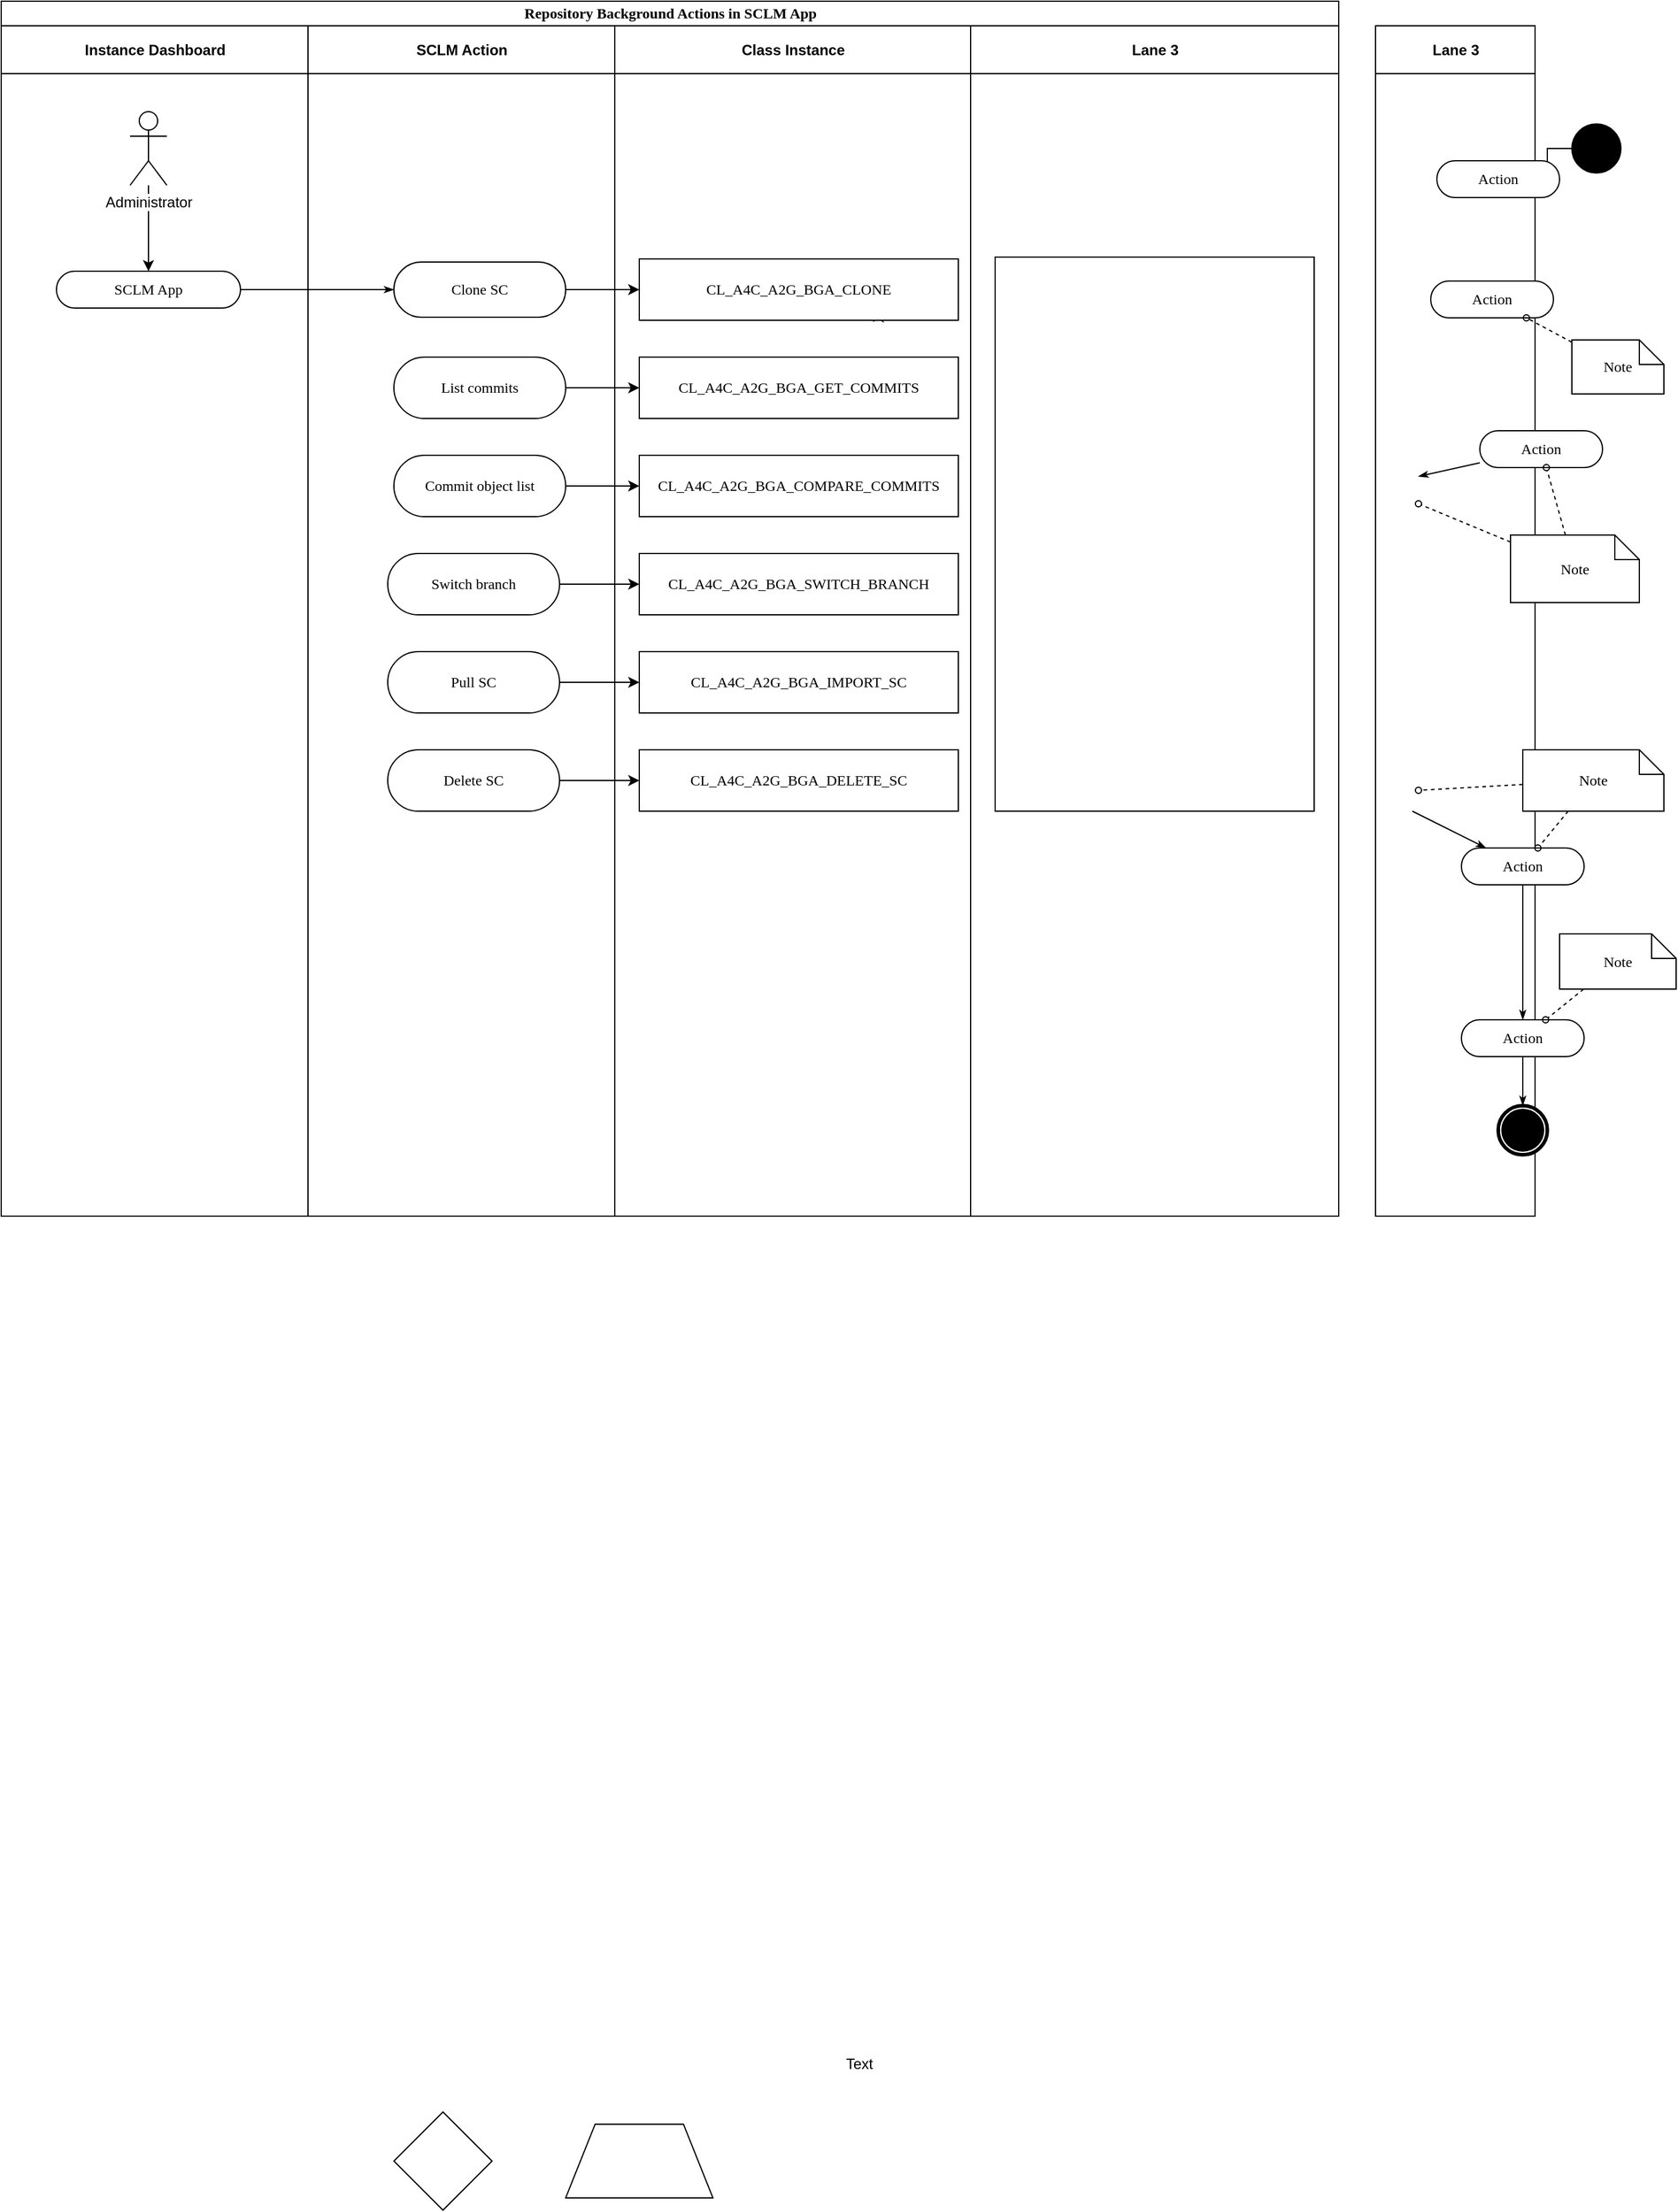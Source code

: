 <mxfile version="14.1.8" type="github"><diagram id="4wILREtH9ncnzC2ThN3B" name="Page-1"><mxGraphModel dx="1186" dy="643" grid="1" gridSize="10" guides="1" tooltips="1" connect="1" arrows="1" fold="1" page="1" pageScale="1" pageWidth="850" pageHeight="1100" math="0" shadow="0"><root><mxCell id="0"/><mxCell id="1" parent="0"/><mxCell id="I5m97MwC8dZGPgCnjR62-1" value="Text" style="text;html=1;align=center;verticalAlign=middle;resizable=0;points=[];autosize=1;" parent="1" vertex="1"><mxGeometry x="719" y="1691" width="40" height="20" as="geometry"/></mxCell><mxCell id="I5m97MwC8dZGPgCnjR62-2" value="" style="rhombus;whiteSpace=wrap;html=1;" parent="1" vertex="1"><mxGeometry x="360" y="1740" width="80" height="80" as="geometry"/></mxCell><mxCell id="I5m97MwC8dZGPgCnjR62-3" value="" style="shape=trapezoid;perimeter=trapezoidPerimeter;whiteSpace=wrap;html=1;" parent="1" vertex="1"><mxGeometry x="500" y="1750" width="120" height="60" as="geometry"/></mxCell><mxCell id="XASwXC1lrXOaXmksnacw-1" value="Repository Background Actions in SCLM App" style="swimlane;html=1;childLayout=stackLayout;startSize=20;rounded=0;shadow=0;comic=0;labelBackgroundColor=none;strokeWidth=1;fontFamily=Verdana;fontSize=12;align=center;" vertex="1" parent="1"><mxGeometry x="40" y="20" width="1090" height="990" as="geometry"><mxRectangle x="40" y="20" width="60" height="20" as="alternateBounds"/></mxGeometry></mxCell><mxCell id="XASwXC1lrXOaXmksnacw-2" value="Instance Dashboard" style="swimlane;html=1;startSize=39;" vertex="1" parent="XASwXC1lrXOaXmksnacw-1"><mxGeometry y="20" width="250" height="970" as="geometry"/></mxCell><mxCell id="XASwXC1lrXOaXmksnacw-3" value="" style="edgeStyle=orthogonalEdgeStyle;rounded=0;orthogonalLoop=1;jettySize=auto;html=1;entryX=0.5;entryY=0;entryDx=0;entryDy=0;" edge="1" parent="XASwXC1lrXOaXmksnacw-2" source="XASwXC1lrXOaXmksnacw-5" target="XASwXC1lrXOaXmksnacw-6"><mxGeometry relative="1" as="geometry"><mxPoint x="120" y="180" as="targetPoint"/></mxGeometry></mxCell><mxCell id="XASwXC1lrXOaXmksnacw-5" value="Administrator" style="shape=umlActor;verticalLabelPosition=bottom;labelBackgroundColor=#ffffff;verticalAlign=top;html=1;outlineConnect=0;" vertex="1" parent="XASwXC1lrXOaXmksnacw-2"><mxGeometry x="105" y="70" width="30" height="60" as="geometry"/></mxCell><mxCell id="XASwXC1lrXOaXmksnacw-6" value="SCLM App" style="rounded=1;whiteSpace=wrap;html=1;shadow=0;comic=0;labelBackgroundColor=none;strokeWidth=1;fontFamily=Verdana;fontSize=12;align=center;arcSize=50;" vertex="1" parent="XASwXC1lrXOaXmksnacw-2"><mxGeometry x="45" y="200" width="150" height="30" as="geometry"/></mxCell><mxCell id="XASwXC1lrXOaXmksnacw-7" value="SCLM Action" style="swimlane;html=1;startSize=39;" vertex="1" parent="XASwXC1lrXOaXmksnacw-1"><mxGeometry x="250" y="20" width="250" height="970" as="geometry"/></mxCell><mxCell id="XASwXC1lrXOaXmksnacw-8" value="Commit object list" style="rounded=1;whiteSpace=wrap;html=1;shadow=0;comic=0;labelBackgroundColor=none;strokeWidth=1;fontFamily=Verdana;fontSize=12;align=center;arcSize=50;" vertex="1" parent="XASwXC1lrXOaXmksnacw-7"><mxGeometry x="70" y="350" width="140" height="50" as="geometry"/></mxCell><mxCell id="XASwXC1lrXOaXmksnacw-9" value="Clone SC" style="rounded=1;whiteSpace=wrap;html=1;shadow=0;comic=0;labelBackgroundColor=none;strokeWidth=1;fontFamily=Verdana;fontSize=12;align=center;arcSize=50;" vertex="1" parent="XASwXC1lrXOaXmksnacw-7"><mxGeometry x="70" y="192.5" width="140" height="45" as="geometry"/></mxCell><mxCell id="XASwXC1lrXOaXmksnacw-10" value="List commits" style="rounded=1;whiteSpace=wrap;html=1;shadow=0;comic=0;labelBackgroundColor=none;strokeWidth=1;fontFamily=Verdana;fontSize=12;align=center;arcSize=50;" vertex="1" parent="XASwXC1lrXOaXmksnacw-7"><mxGeometry x="70" y="270" width="140" height="50" as="geometry"/></mxCell><mxCell id="XASwXC1lrXOaXmksnacw-11" value="Switch branch" style="rounded=1;whiteSpace=wrap;html=1;shadow=0;comic=0;labelBackgroundColor=none;strokeWidth=1;fontFamily=Verdana;fontSize=12;align=center;arcSize=50;" vertex="1" parent="XASwXC1lrXOaXmksnacw-7"><mxGeometry x="65" y="430" width="140" height="50" as="geometry"/></mxCell><mxCell id="XASwXC1lrXOaXmksnacw-12" value="Pull SC" style="rounded=1;whiteSpace=wrap;html=1;shadow=0;comic=0;labelBackgroundColor=none;strokeWidth=1;fontFamily=Verdana;fontSize=12;align=center;arcSize=50;" vertex="1" parent="XASwXC1lrXOaXmksnacw-7"><mxGeometry x="65" y="510" width="140" height="50" as="geometry"/></mxCell><mxCell id="XASwXC1lrXOaXmksnacw-13" value="Delete SC" style="rounded=1;whiteSpace=wrap;html=1;shadow=0;comic=0;labelBackgroundColor=none;strokeWidth=1;fontFamily=Verdana;fontSize=12;align=center;arcSize=50;" vertex="1" parent="XASwXC1lrXOaXmksnacw-7"><mxGeometry x="65" y="590" width="140" height="50" as="geometry"/></mxCell><mxCell id="XASwXC1lrXOaXmksnacw-14" value="Class Instance" style="swimlane;html=1;startSize=39;" vertex="1" parent="XASwXC1lrXOaXmksnacw-1"><mxGeometry x="500" y="20" width="290" height="970" as="geometry"/></mxCell><mxCell id="XASwXC1lrXOaXmksnacw-15" style="edgeStyle=orthogonalEdgeStyle;rounded=0;orthogonalLoop=1;jettySize=auto;html=1;exitX=0.75;exitY=1;exitDx=0;exitDy=0;entryX=0.752;entryY=0.85;entryDx=0;entryDy=0;entryPerimeter=0;" edge="1" parent="XASwXC1lrXOaXmksnacw-14" source="XASwXC1lrXOaXmksnacw-19" target="XASwXC1lrXOaXmksnacw-19"><mxGeometry relative="1" as="geometry"/></mxCell><mxCell id="XASwXC1lrXOaXmksnacw-16" value="CL_A4C_A2G_BGA_IMPORT_SC" style="rounded=0;whiteSpace=wrap;html=1;shadow=0;comic=0;labelBackgroundColor=none;strokeWidth=1;fontFamily=Verdana;fontSize=12;align=center;arcSize=50;" vertex="1" parent="XASwXC1lrXOaXmksnacw-14"><mxGeometry x="20" y="510" width="260" height="50" as="geometry"/></mxCell><mxCell id="XASwXC1lrXOaXmksnacw-17" value="CL_A4C_A2G_BGA_GET_COMMITS" style="rounded=0;whiteSpace=wrap;html=1;shadow=0;comic=0;labelBackgroundColor=none;strokeWidth=1;fontFamily=Verdana;fontSize=12;align=center;arcSize=50;" vertex="1" parent="XASwXC1lrXOaXmksnacw-14"><mxGeometry x="20" y="270" width="260" height="50" as="geometry"/></mxCell><mxCell id="XASwXC1lrXOaXmksnacw-18" value="CL_A4C_A2G_BGA_COMPARE_COMMITS" style="rounded=0;whiteSpace=wrap;html=1;shadow=0;comic=0;labelBackgroundColor=none;strokeWidth=1;fontFamily=Verdana;fontSize=12;align=center;arcSize=50;" vertex="1" parent="XASwXC1lrXOaXmksnacw-14"><mxGeometry x="20" y="350" width="260" height="50" as="geometry"/></mxCell><mxCell id="XASwXC1lrXOaXmksnacw-19" value="CL_A4C_A2G_BGA_CLONE" style="rounded=0;whiteSpace=wrap;html=1;shadow=0;comic=0;labelBackgroundColor=none;strokeWidth=1;fontFamily=Verdana;fontSize=12;align=center;arcSize=50;" vertex="1" parent="XASwXC1lrXOaXmksnacw-14"><mxGeometry x="20" y="190" width="260" height="50" as="geometry"/></mxCell><mxCell id="XASwXC1lrXOaXmksnacw-20" value="CL_A4C_A2G_BGA_SWITCH_BRANCH" style="rounded=0;whiteSpace=wrap;html=1;shadow=0;comic=0;labelBackgroundColor=none;strokeWidth=1;fontFamily=Verdana;fontSize=12;align=center;arcSize=50;" vertex="1" parent="XASwXC1lrXOaXmksnacw-14"><mxGeometry x="20" y="430" width="260" height="50" as="geometry"/></mxCell><mxCell id="XASwXC1lrXOaXmksnacw-21" value="CL_A4C_A2G_BGA_DELETE_SC" style="rounded=0;whiteSpace=wrap;html=1;shadow=0;comic=0;labelBackgroundColor=none;strokeWidth=1;fontFamily=Verdana;fontSize=12;align=center;arcSize=50;" vertex="1" parent="XASwXC1lrXOaXmksnacw-14"><mxGeometry x="20" y="590" width="260" height="50" as="geometry"/></mxCell><mxCell id="XASwXC1lrXOaXmksnacw-22" style="edgeStyle=none;rounded=0;html=1;labelBackgroundColor=none;startArrow=none;startFill=0;startSize=5;endArrow=classicThin;endFill=1;endSize=5;jettySize=auto;orthogonalLoop=1;strokeWidth=1;fontFamily=Verdana;fontSize=12;entryX=0;entryY=0.5;entryDx=0;entryDy=0;" edge="1" parent="XASwXC1lrXOaXmksnacw-1" source="XASwXC1lrXOaXmksnacw-6" target="XASwXC1lrXOaXmksnacw-9"><mxGeometry relative="1" as="geometry"><mxPoint x="300" y="220" as="targetPoint"/><Array as="points"/></mxGeometry></mxCell><mxCell id="XASwXC1lrXOaXmksnacw-39" style="edgeStyle=orthogonalEdgeStyle;rounded=0;orthogonalLoop=1;jettySize=auto;html=1;exitX=1;exitY=0.5;exitDx=0;exitDy=0;entryX=0;entryY=0.5;entryDx=0;entryDy=0;" edge="1" parent="XASwXC1lrXOaXmksnacw-1" source="XASwXC1lrXOaXmksnacw-9" target="XASwXC1lrXOaXmksnacw-19"><mxGeometry relative="1" as="geometry"/></mxCell><mxCell id="XASwXC1lrXOaXmksnacw-40" style="edgeStyle=orthogonalEdgeStyle;rounded=0;orthogonalLoop=1;jettySize=auto;html=1;exitX=1;exitY=0.5;exitDx=0;exitDy=0;entryX=0;entryY=0.5;entryDx=0;entryDy=0;" edge="1" parent="XASwXC1lrXOaXmksnacw-1" source="XASwXC1lrXOaXmksnacw-10" target="XASwXC1lrXOaXmksnacw-17"><mxGeometry relative="1" as="geometry"/></mxCell><mxCell id="XASwXC1lrXOaXmksnacw-41" style="edgeStyle=orthogonalEdgeStyle;rounded=0;orthogonalLoop=1;jettySize=auto;html=1;exitX=1;exitY=0.5;exitDx=0;exitDy=0;entryX=0;entryY=0.5;entryDx=0;entryDy=0;" edge="1" parent="XASwXC1lrXOaXmksnacw-1" source="XASwXC1lrXOaXmksnacw-8" target="XASwXC1lrXOaXmksnacw-18"><mxGeometry relative="1" as="geometry"/></mxCell><mxCell id="XASwXC1lrXOaXmksnacw-42" style="edgeStyle=orthogonalEdgeStyle;rounded=0;orthogonalLoop=1;jettySize=auto;html=1;exitX=1;exitY=0.5;exitDx=0;exitDy=0;entryX=0;entryY=0.5;entryDx=0;entryDy=0;" edge="1" parent="XASwXC1lrXOaXmksnacw-1" source="XASwXC1lrXOaXmksnacw-11" target="XASwXC1lrXOaXmksnacw-20"><mxGeometry relative="1" as="geometry"/></mxCell><mxCell id="XASwXC1lrXOaXmksnacw-43" style="edgeStyle=orthogonalEdgeStyle;rounded=0;orthogonalLoop=1;jettySize=auto;html=1;exitX=1;exitY=0.5;exitDx=0;exitDy=0;" edge="1" parent="XASwXC1lrXOaXmksnacw-1" source="XASwXC1lrXOaXmksnacw-12" target="XASwXC1lrXOaXmksnacw-16"><mxGeometry relative="1" as="geometry"/></mxCell><mxCell id="XASwXC1lrXOaXmksnacw-44" style="edgeStyle=orthogonalEdgeStyle;rounded=0;orthogonalLoop=1;jettySize=auto;html=1;exitX=1;exitY=0.5;exitDx=0;exitDy=0;entryX=0;entryY=0.5;entryDx=0;entryDy=0;" edge="1" parent="XASwXC1lrXOaXmksnacw-1" source="XASwXC1lrXOaXmksnacw-13" target="XASwXC1lrXOaXmksnacw-21"><mxGeometry relative="1" as="geometry"/></mxCell><mxCell id="XASwXC1lrXOaXmksnacw-23" value="Lane 3" style="swimlane;html=1;startSize=39;" vertex="1" parent="XASwXC1lrXOaXmksnacw-1"><mxGeometry x="790" y="20" width="300" height="970" as="geometry"/></mxCell><mxCell id="XASwXC1lrXOaXmksnacw-68" value="" style="rounded=0;whiteSpace=wrap;html=1;" vertex="1" parent="XASwXC1lrXOaXmksnacw-23"><mxGeometry x="20" y="188.5" width="260" height="451.5" as="geometry"/></mxCell><mxCell id="XASwXC1lrXOaXmksnacw-45" value="Lane 3" style="swimlane;html=1;startSize=39;" vertex="1" parent="1"><mxGeometry x="1160" y="40" width="130" height="970" as="geometry"/></mxCell><mxCell id="XASwXC1lrXOaXmksnacw-46" style="edgeStyle=orthogonalEdgeStyle;rounded=0;html=1;labelBackgroundColor=none;startArrow=none;startFill=0;startSize=5;endArrow=classicThin;endFill=1;endSize=5;jettySize=auto;orthogonalLoop=1;strokeWidth=1;fontFamily=Verdana;fontSize=12" edge="1" parent="XASwXC1lrXOaXmksnacw-45" source="XASwXC1lrXOaXmksnacw-58" target="XASwXC1lrXOaXmksnacw-47"><mxGeometry relative="1" as="geometry"/></mxCell><mxCell id="XASwXC1lrXOaXmksnacw-47" value="Action" style="rounded=1;whiteSpace=wrap;html=1;shadow=0;comic=0;labelBackgroundColor=none;strokeWidth=1;fontFamily=Verdana;fontSize=12;align=center;arcSize=50;" vertex="1" parent="XASwXC1lrXOaXmksnacw-45"><mxGeometry x="50" y="110" width="100" height="30" as="geometry"/></mxCell><mxCell id="XASwXC1lrXOaXmksnacw-48" value="Action" style="rounded=1;whiteSpace=wrap;html=1;shadow=0;comic=0;labelBackgroundColor=none;strokeWidth=1;fontFamily=Verdana;fontSize=12;align=center;arcSize=50;" vertex="1" parent="XASwXC1lrXOaXmksnacw-45"><mxGeometry x="45" y="208" width="100" height="30" as="geometry"/></mxCell><mxCell id="XASwXC1lrXOaXmksnacw-49" style="edgeStyle=none;rounded=0;html=1;labelBackgroundColor=none;startArrow=none;startFill=0;startSize=5;endArrow=classicThin;endFill=1;endSize=5;jettySize=auto;orthogonalLoop=1;strokeWidth=1;fontFamily=Verdana;fontSize=12" edge="1" parent="XASwXC1lrXOaXmksnacw-45" source="XASwXC1lrXOaXmksnacw-50"><mxGeometry relative="1" as="geometry"><mxPoint x="35" y="367.222" as="targetPoint"/></mxGeometry></mxCell><mxCell id="XASwXC1lrXOaXmksnacw-50" value="Action" style="rounded=1;whiteSpace=wrap;html=1;shadow=0;comic=0;labelBackgroundColor=none;strokeWidth=1;fontFamily=Verdana;fontSize=12;align=center;arcSize=50;" vertex="1" parent="XASwXC1lrXOaXmksnacw-45"><mxGeometry x="85" y="330" width="100" height="30" as="geometry"/></mxCell><mxCell id="XASwXC1lrXOaXmksnacw-51" style="edgeStyle=none;rounded=0;html=1;labelBackgroundColor=none;startArrow=none;startFill=0;startSize=5;endArrow=classicThin;endFill=1;endSize=5;jettySize=auto;orthogonalLoop=1;strokeWidth=1;fontFamily=Verdana;fontSize=12" edge="1" parent="XASwXC1lrXOaXmksnacw-45" target="XASwXC1lrXOaXmksnacw-53"><mxGeometry relative="1" as="geometry"><mxPoint x="30" y="640" as="sourcePoint"/></mxGeometry></mxCell><mxCell id="XASwXC1lrXOaXmksnacw-52" style="edgeStyle=none;rounded=0;html=1;labelBackgroundColor=none;startArrow=none;startFill=0;startSize=5;endArrow=classicThin;endFill=1;endSize=5;jettySize=auto;orthogonalLoop=1;strokeWidth=1;fontFamily=Verdana;fontSize=12" edge="1" parent="XASwXC1lrXOaXmksnacw-45" source="XASwXC1lrXOaXmksnacw-53" target="XASwXC1lrXOaXmksnacw-55"><mxGeometry relative="1" as="geometry"/></mxCell><mxCell id="XASwXC1lrXOaXmksnacw-53" value="Action" style="rounded=1;whiteSpace=wrap;html=1;shadow=0;comic=0;labelBackgroundColor=none;strokeWidth=1;fontFamily=Verdana;fontSize=12;align=center;arcSize=50;" vertex="1" parent="XASwXC1lrXOaXmksnacw-45"><mxGeometry x="70" y="670" width="100" height="30" as="geometry"/></mxCell><mxCell id="XASwXC1lrXOaXmksnacw-54" style="edgeStyle=none;rounded=0;html=1;labelBackgroundColor=none;startArrow=none;startFill=0;startSize=5;endArrow=classicThin;endFill=1;endSize=5;jettySize=auto;orthogonalLoop=1;strokeWidth=1;fontFamily=Verdana;fontSize=12" edge="1" parent="XASwXC1lrXOaXmksnacw-45" source="XASwXC1lrXOaXmksnacw-55" target="XASwXC1lrXOaXmksnacw-56"><mxGeometry relative="1" as="geometry"/></mxCell><mxCell id="XASwXC1lrXOaXmksnacw-55" value="Action" style="rounded=1;whiteSpace=wrap;html=1;shadow=0;comic=0;labelBackgroundColor=none;strokeWidth=1;fontFamily=Verdana;fontSize=12;align=center;arcSize=50;" vertex="1" parent="XASwXC1lrXOaXmksnacw-45"><mxGeometry x="70" y="810" width="100" height="30" as="geometry"/></mxCell><mxCell id="XASwXC1lrXOaXmksnacw-56" value="" style="shape=mxgraph.bpmn.shape;html=1;verticalLabelPosition=bottom;labelBackgroundColor=#ffffff;verticalAlign=top;perimeter=ellipsePerimeter;outline=end;symbol=terminate;rounded=0;shadow=0;comic=0;strokeWidth=1;fontFamily=Verdana;fontSize=12;align=center;" vertex="1" parent="XASwXC1lrXOaXmksnacw-45"><mxGeometry x="100" y="880" width="40" height="40" as="geometry"/></mxCell><mxCell id="XASwXC1lrXOaXmksnacw-57" style="edgeStyle=none;rounded=0;html=1;dashed=1;labelBackgroundColor=none;startArrow=none;startFill=0;startSize=5;endArrow=oval;endFill=0;endSize=5;jettySize=auto;orthogonalLoop=1;strokeWidth=1;fontFamily=Verdana;fontSize=12" edge="1" parent="XASwXC1lrXOaXmksnacw-45" source="XASwXC1lrXOaXmksnacw-59" target="XASwXC1lrXOaXmksnacw-48"><mxGeometry relative="1" as="geometry"/></mxCell><mxCell id="XASwXC1lrXOaXmksnacw-58" value="" style="ellipse;whiteSpace=wrap;html=1;rounded=0;shadow=0;comic=0;labelBackgroundColor=none;strokeWidth=1;fillColor=#000000;fontFamily=Verdana;fontSize=12;align=center;" vertex="1" parent="XASwXC1lrXOaXmksnacw-45"><mxGeometry x="160" y="80" width="40" height="40" as="geometry"/></mxCell><mxCell id="XASwXC1lrXOaXmksnacw-59" value="Note" style="shape=note;whiteSpace=wrap;html=1;rounded=0;shadow=0;comic=0;labelBackgroundColor=none;strokeWidth=1;fontFamily=Verdana;fontSize=12;align=center;size=20;" vertex="1" parent="XASwXC1lrXOaXmksnacw-45"><mxGeometry x="160" y="256" width="75" height="44" as="geometry"/></mxCell><mxCell id="XASwXC1lrXOaXmksnacw-60" style="edgeStyle=none;rounded=0;html=1;dashed=1;labelBackgroundColor=none;startArrow=none;startFill=0;startSize=5;endArrow=oval;endFill=0;endSize=5;jettySize=auto;orthogonalLoop=1;strokeWidth=1;fontFamily=Verdana;fontSize=12" edge="1" parent="XASwXC1lrXOaXmksnacw-45" source="XASwXC1lrXOaXmksnacw-62" target="XASwXC1lrXOaXmksnacw-50"><mxGeometry relative="1" as="geometry"/></mxCell><mxCell id="XASwXC1lrXOaXmksnacw-61" style="edgeStyle=none;rounded=0;html=1;dashed=1;labelBackgroundColor=none;startArrow=none;startFill=0;startSize=5;endArrow=oval;endFill=0;endSize=5;jettySize=auto;orthogonalLoop=1;strokeWidth=1;fontFamily=Verdana;fontSize=12" edge="1" parent="XASwXC1lrXOaXmksnacw-45" source="XASwXC1lrXOaXmksnacw-62"><mxGeometry relative="1" as="geometry"><mxPoint x="35" y="389.538" as="targetPoint"/></mxGeometry></mxCell><mxCell id="XASwXC1lrXOaXmksnacw-62" value="Note" style="shape=note;whiteSpace=wrap;html=1;rounded=0;shadow=0;comic=0;labelBackgroundColor=none;strokeWidth=1;fontFamily=Verdana;fontSize=12;align=center;size=20;" vertex="1" parent="XASwXC1lrXOaXmksnacw-45"><mxGeometry x="110" y="415" width="105" height="55" as="geometry"/></mxCell><mxCell id="XASwXC1lrXOaXmksnacw-63" style="edgeStyle=none;rounded=0;html=1;dashed=1;labelBackgroundColor=none;startArrow=none;startFill=0;startSize=5;endArrow=oval;endFill=0;endSize=5;jettySize=auto;orthogonalLoop=1;strokeWidth=1;fontFamily=Verdana;fontSize=12" edge="1" parent="XASwXC1lrXOaXmksnacw-45" source="XASwXC1lrXOaXmksnacw-65" target="XASwXC1lrXOaXmksnacw-53"><mxGeometry relative="1" as="geometry"/></mxCell><mxCell id="XASwXC1lrXOaXmksnacw-64" style="edgeStyle=none;rounded=0;html=1;dashed=1;labelBackgroundColor=none;startArrow=none;startFill=0;startSize=5;endArrow=oval;endFill=0;endSize=5;jettySize=auto;orthogonalLoop=1;strokeWidth=1;fontFamily=Verdana;fontSize=12" edge="1" parent="XASwXC1lrXOaXmksnacw-45" source="XASwXC1lrXOaXmksnacw-65"><mxGeometry relative="1" as="geometry"><mxPoint x="35" y="623.028" as="targetPoint"/></mxGeometry></mxCell><mxCell id="XASwXC1lrXOaXmksnacw-65" value="Note" style="shape=note;whiteSpace=wrap;html=1;rounded=0;shadow=0;comic=0;labelBackgroundColor=none;strokeWidth=1;fontFamily=Verdana;fontSize=12;align=center;size=20;" vertex="1" parent="XASwXC1lrXOaXmksnacw-45"><mxGeometry x="120" y="590" width="115" height="50" as="geometry"/></mxCell><mxCell id="XASwXC1lrXOaXmksnacw-66" style="edgeStyle=none;rounded=0;html=1;dashed=1;labelBackgroundColor=none;startArrow=none;startFill=0;startSize=5;endArrow=oval;endFill=0;endSize=5;jettySize=auto;orthogonalLoop=1;strokeWidth=1;fontFamily=Verdana;fontSize=12" edge="1" parent="XASwXC1lrXOaXmksnacw-45" source="XASwXC1lrXOaXmksnacw-67" target="XASwXC1lrXOaXmksnacw-55"><mxGeometry relative="1" as="geometry"/></mxCell><mxCell id="XASwXC1lrXOaXmksnacw-67" value="Note" style="shape=note;whiteSpace=wrap;html=1;rounded=0;shadow=0;comic=0;labelBackgroundColor=none;strokeWidth=1;fontFamily=Verdana;fontSize=12;align=center;size=20;" vertex="1" parent="XASwXC1lrXOaXmksnacw-45"><mxGeometry x="150" y="740" width="95" height="45" as="geometry"/></mxCell></root></mxGraphModel></diagram></mxfile>